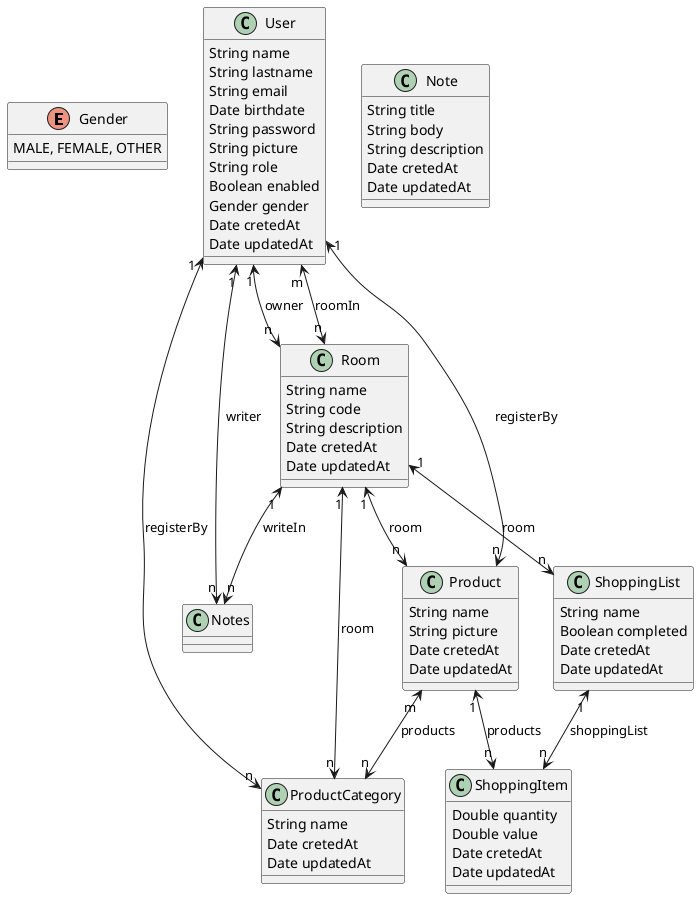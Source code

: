 @startuml Basic Sample
enum Gender {
    MALE, FEMALE, OTHER
}

class User {
    String name
    String lastname
    String email 
    Date birthdate
    String password
    String picture
    String role
    Boolean enabled
    Gender gender
    Date cretedAt
    Date updatedAt
}

class Room {
    String name
    String code
    String description
    Date cretedAt
    Date updatedAt
}

class Note {
    String title
    String body
    String description
    Date cretedAt
    Date updatedAt
}

class Product {
    String name
    String picture
    Date cretedAt
    Date updatedAt
}

class ProductCategory {
    String name
    Date cretedAt
    Date updatedAt
}

class ShoppingList {
    String name
    Boolean completed
    Date cretedAt
    Date updatedAt
}

class ShoppingItem {
    Double quantity
    Double value
    Date cretedAt
    Date updatedAt
}


User "m" <--> "n" Room: roomIn
User "1" <--> "n" Room: owner
User "1" <--> "n" Notes: writer
User "1" <--> "n" Product: registerBy
User "1" <--> "n" ProductCategory: registerBy

Room "1" <--> "n" Product: room
Room "1" <--> "n" Notes: writeIn
Room "1" <--> "n" ProductCategory: room
Room "1" <--> "n" ShoppingList: room

Product "m" <--> "n" ProductCategory: products
Product "1" <--> "n" ShoppingItem: products

ShoppingList "1" <--> "n" ShoppingItem: shoppingList


@enduml